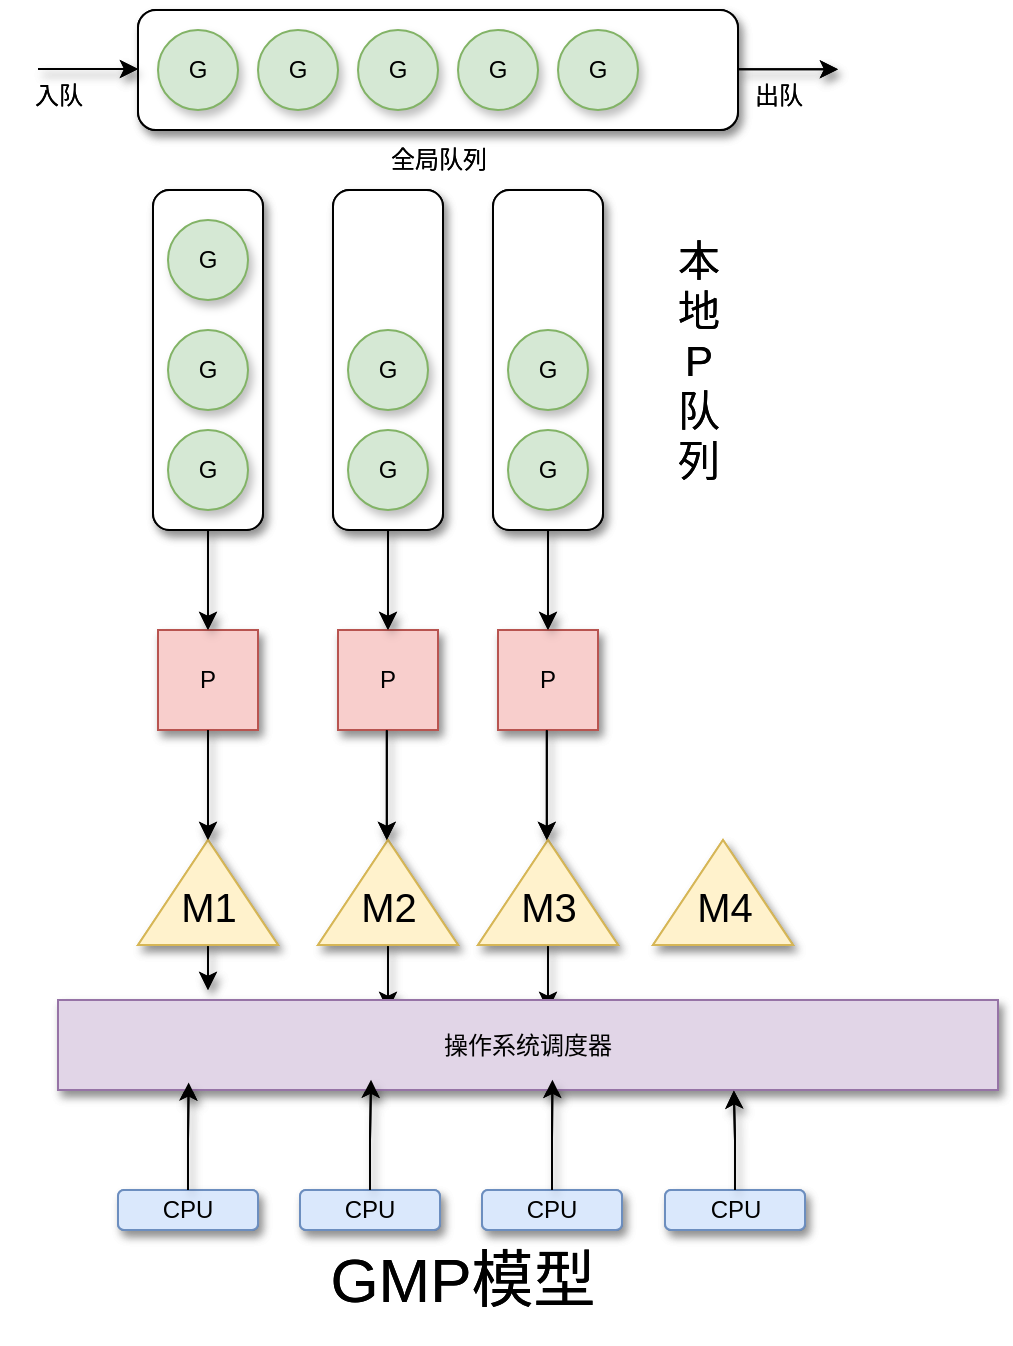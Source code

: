 <mxfile version="24.2.2" type="github" pages="2">
  <diagram name="第 1 页" id="EAWSbD7gTgA2uPV_uzWH">
    <mxGraphModel dx="1062" dy="785" grid="1" gridSize="10" guides="1" tooltips="1" connect="1" arrows="1" fold="1" page="1" pageScale="1" pageWidth="827" pageHeight="1169" math="0" shadow="0">
      <root>
        <mxCell id="0" />
        <mxCell id="1" parent="0" />
        <mxCell id="qQpUFStk9n5sEUfaxUnL-1" value="" style="rounded=1;whiteSpace=wrap;html=1;shadow=1;" parent="1" vertex="1">
          <mxGeometry x="395" y="80" width="300" height="60" as="geometry" />
        </mxCell>
        <mxCell id="qQpUFStk9n5sEUfaxUnL-2" value="G" style="ellipse;whiteSpace=wrap;html=1;aspect=fixed;fillColor=#d5e8d4;strokeColor=#82b366;shadow=1;" parent="1" vertex="1">
          <mxGeometry x="405" y="90" width="40" height="40" as="geometry" />
        </mxCell>
        <mxCell id="qQpUFStk9n5sEUfaxUnL-3" value="G" style="ellipse;whiteSpace=wrap;html=1;aspect=fixed;fillColor=#d5e8d4;strokeColor=#82b366;shadow=1;" parent="1" vertex="1">
          <mxGeometry x="455" y="90" width="40" height="40" as="geometry" />
        </mxCell>
        <mxCell id="qQpUFStk9n5sEUfaxUnL-4" value="G" style="ellipse;whiteSpace=wrap;html=1;aspect=fixed;fillColor=#d5e8d4;strokeColor=#82b366;shadow=1;" parent="1" vertex="1">
          <mxGeometry x="605" y="90" width="40" height="40" as="geometry" />
        </mxCell>
        <mxCell id="qQpUFStk9n5sEUfaxUnL-5" value="G" style="ellipse;whiteSpace=wrap;html=1;aspect=fixed;fillColor=#d5e8d4;strokeColor=#82b366;shadow=1;" parent="1" vertex="1">
          <mxGeometry x="505" y="90" width="40" height="40" as="geometry" />
        </mxCell>
        <mxCell id="qQpUFStk9n5sEUfaxUnL-6" value="G" style="ellipse;whiteSpace=wrap;html=1;aspect=fixed;fillColor=#d5e8d4;strokeColor=#82b366;shadow=1;" parent="1" vertex="1">
          <mxGeometry x="555" y="90" width="40" height="40" as="geometry" />
        </mxCell>
        <mxCell id="qQpUFStk9n5sEUfaxUnL-7" value="" style="endArrow=classic;html=1;rounded=0;shadow=1;" parent="1" edge="1">
          <mxGeometry width="50" height="50" relative="1" as="geometry">
            <mxPoint x="345" y="109.5" as="sourcePoint" />
            <mxPoint x="395" y="109.5" as="targetPoint" />
          </mxGeometry>
        </mxCell>
        <mxCell id="qQpUFStk9n5sEUfaxUnL-8" value="" style="endArrow=classic;html=1;rounded=0;shadow=1;" parent="1" edge="1">
          <mxGeometry width="50" height="50" relative="1" as="geometry">
            <mxPoint x="695" y="109.64" as="sourcePoint" />
            <mxPoint x="745" y="109.64" as="targetPoint" />
          </mxGeometry>
        </mxCell>
        <mxCell id="qQpUFStk9n5sEUfaxUnL-9" value="入队" style="text;html=1;align=center;verticalAlign=middle;resizable=0;points=[];autosize=1;strokeColor=none;fillColor=none;shadow=1;" parent="1" vertex="1">
          <mxGeometry x="330" y="108" width="50" height="30" as="geometry" />
        </mxCell>
        <mxCell id="qQpUFStk9n5sEUfaxUnL-10" value="出队" style="text;html=1;align=center;verticalAlign=middle;resizable=0;points=[];autosize=1;strokeColor=none;fillColor=none;shadow=1;" parent="1" vertex="1">
          <mxGeometry x="690" y="108" width="50" height="30" as="geometry" />
        </mxCell>
        <mxCell id="qQpUFStk9n5sEUfaxUnL-11" value="全局队列" style="text;html=1;align=center;verticalAlign=middle;resizable=0;points=[];autosize=1;strokeColor=none;fillColor=none;shadow=1;" parent="1" vertex="1">
          <mxGeometry x="510" y="140" width="70" height="30" as="geometry" />
        </mxCell>
        <mxCell id="qQpUFStk9n5sEUfaxUnL-12" value="" style="rounded=1;whiteSpace=wrap;html=1;shadow=1;" parent="1" vertex="1">
          <mxGeometry x="402.5" y="170" width="55" height="170" as="geometry" />
        </mxCell>
        <mxCell id="qQpUFStk9n5sEUfaxUnL-15" value="G" style="ellipse;whiteSpace=wrap;html=1;aspect=fixed;fillColor=#d5e8d4;strokeColor=#82b366;shadow=1;" parent="1" vertex="1">
          <mxGeometry x="410" y="290" width="40" height="40" as="geometry" />
        </mxCell>
        <mxCell id="qQpUFStk9n5sEUfaxUnL-16" value="G" style="ellipse;whiteSpace=wrap;html=1;aspect=fixed;fillColor=#d5e8d4;strokeColor=#82b366;shadow=1;" parent="1" vertex="1">
          <mxGeometry x="410" y="240" width="40" height="40" as="geometry" />
        </mxCell>
        <mxCell id="qQpUFStk9n5sEUfaxUnL-17" value="G" style="ellipse;whiteSpace=wrap;html=1;aspect=fixed;fillColor=#d5e8d4;strokeColor=#82b366;shadow=1;" parent="1" vertex="1">
          <mxGeometry x="410" y="185" width="40" height="40" as="geometry" />
        </mxCell>
        <mxCell id="qQpUFStk9n5sEUfaxUnL-20" value="P" style="rounded=0;whiteSpace=wrap;html=1;fillColor=#f8cecc;strokeColor=#b85450;shadow=1;" parent="1" vertex="1">
          <mxGeometry x="405" y="390" width="50" height="50" as="geometry" />
        </mxCell>
        <mxCell id="qQpUFStk9n5sEUfaxUnL-21" value="" style="endArrow=classic;html=1;rounded=0;exitX=0.5;exitY=1;exitDx=0;exitDy=0;entryX=0.5;entryY=0;entryDx=0;entryDy=0;shadow=1;" parent="1" source="qQpUFStk9n5sEUfaxUnL-12" target="qQpUFStk9n5sEUfaxUnL-20" edge="1">
          <mxGeometry width="50" height="50" relative="1" as="geometry">
            <mxPoint x="457.5" y="400" as="sourcePoint" />
            <mxPoint x="507.5" y="350" as="targetPoint" />
          </mxGeometry>
        </mxCell>
        <mxCell id="qQpUFStk9n5sEUfaxUnL-50" value="" style="rounded=1;whiteSpace=wrap;html=1;shadow=1;" parent="1" vertex="1">
          <mxGeometry x="492.5" y="170" width="55" height="170" as="geometry" />
        </mxCell>
        <mxCell id="qQpUFStk9n5sEUfaxUnL-51" value="G" style="ellipse;whiteSpace=wrap;html=1;aspect=fixed;fillColor=#d5e8d4;strokeColor=#82b366;shadow=1;" parent="1" vertex="1">
          <mxGeometry x="500" y="290" width="40" height="40" as="geometry" />
        </mxCell>
        <mxCell id="qQpUFStk9n5sEUfaxUnL-52" value="G" style="ellipse;whiteSpace=wrap;html=1;aspect=fixed;fillColor=#d5e8d4;strokeColor=#82b366;shadow=1;" parent="1" vertex="1">
          <mxGeometry x="500" y="240" width="40" height="40" as="geometry" />
        </mxCell>
        <mxCell id="qQpUFStk9n5sEUfaxUnL-56" value="P" style="rounded=0;whiteSpace=wrap;html=1;fillColor=#f8cecc;strokeColor=#b85450;shadow=1;" parent="1" vertex="1">
          <mxGeometry x="495" y="390" width="50" height="50" as="geometry" />
        </mxCell>
        <mxCell id="qQpUFStk9n5sEUfaxUnL-57" value="" style="endArrow=classic;html=1;rounded=0;exitX=0.5;exitY=1;exitDx=0;exitDy=0;entryX=0.5;entryY=0;entryDx=0;entryDy=0;shadow=1;" parent="1" source="qQpUFStk9n5sEUfaxUnL-50" target="qQpUFStk9n5sEUfaxUnL-56" edge="1">
          <mxGeometry width="50" height="50" relative="1" as="geometry">
            <mxPoint x="547.5" y="400" as="sourcePoint" />
            <mxPoint x="597.5" y="350" as="targetPoint" />
          </mxGeometry>
        </mxCell>
        <mxCell id="qQpUFStk9n5sEUfaxUnL-58" value="" style="rounded=1;whiteSpace=wrap;html=1;shadow=1;" parent="1" vertex="1">
          <mxGeometry x="572.5" y="170" width="55" height="170" as="geometry" />
        </mxCell>
        <mxCell id="qQpUFStk9n5sEUfaxUnL-59" value="G" style="ellipse;whiteSpace=wrap;html=1;aspect=fixed;fillColor=#d5e8d4;strokeColor=#82b366;shadow=1;" parent="1" vertex="1">
          <mxGeometry x="580" y="290" width="40" height="40" as="geometry" />
        </mxCell>
        <mxCell id="qQpUFStk9n5sEUfaxUnL-60" value="G" style="ellipse;whiteSpace=wrap;html=1;aspect=fixed;fillColor=#d5e8d4;strokeColor=#82b366;shadow=1;" parent="1" vertex="1">
          <mxGeometry x="580" y="240" width="40" height="40" as="geometry" />
        </mxCell>
        <mxCell id="qQpUFStk9n5sEUfaxUnL-64" value="P" style="rounded=0;whiteSpace=wrap;html=1;fillColor=#f8cecc;strokeColor=#b85450;shadow=1;" parent="1" vertex="1">
          <mxGeometry x="575" y="390" width="50" height="50" as="geometry" />
        </mxCell>
        <mxCell id="qQpUFStk9n5sEUfaxUnL-65" value="" style="endArrow=classic;html=1;rounded=0;exitX=0.5;exitY=1;exitDx=0;exitDy=0;entryX=0.5;entryY=0;entryDx=0;entryDy=0;shadow=1;" parent="1" source="qQpUFStk9n5sEUfaxUnL-58" target="qQpUFStk9n5sEUfaxUnL-64" edge="1">
          <mxGeometry width="50" height="50" relative="1" as="geometry">
            <mxPoint x="627.5" y="400" as="sourcePoint" />
            <mxPoint x="677.5" y="350" as="targetPoint" />
          </mxGeometry>
        </mxCell>
        <mxCell id="qQpUFStk9n5sEUfaxUnL-68" value="" style="group;shadow=1;" parent="1" vertex="1" connectable="0">
          <mxGeometry x="395" y="495" width="70" height="66.25" as="geometry" />
        </mxCell>
        <mxCell id="qQpUFStk9n5sEUfaxUnL-66" value="" style="triangle;whiteSpace=wrap;html=1;rotation=-90;fillColor=#fff2cc;strokeColor=#d6b656;shadow=1;" parent="qQpUFStk9n5sEUfaxUnL-68" vertex="1">
          <mxGeometry x="8.75" y="-8.75" width="52.5" height="70" as="geometry" />
        </mxCell>
        <mxCell id="qQpUFStk9n5sEUfaxUnL-96" style="edgeStyle=orthogonalEdgeStyle;rounded=0;orthogonalLoop=1;jettySize=auto;html=1;shadow=1;" parent="qQpUFStk9n5sEUfaxUnL-68" source="qQpUFStk9n5sEUfaxUnL-67" edge="1">
          <mxGeometry relative="1" as="geometry">
            <mxPoint x="35" y="75" as="targetPoint" />
          </mxGeometry>
        </mxCell>
        <mxCell id="qQpUFStk9n5sEUfaxUnL-67" value="M1" style="text;html=1;align=center;verticalAlign=middle;resizable=0;points=[];autosize=1;strokeColor=none;fillColor=none;fontSize=20;shadow=1;" parent="qQpUFStk9n5sEUfaxUnL-68" vertex="1">
          <mxGeometry x="10" y="13.13" width="50" height="40" as="geometry" />
        </mxCell>
        <mxCell id="qQpUFStk9n5sEUfaxUnL-69" value="" style="group;shadow=1;" parent="1" vertex="1" connectable="0">
          <mxGeometry x="652.5" y="495" width="70" height="66.25" as="geometry" />
        </mxCell>
        <mxCell id="qQpUFStk9n5sEUfaxUnL-70" value="" style="triangle;whiteSpace=wrap;html=1;rotation=-90;fillColor=#fff2cc;strokeColor=#d6b656;shadow=1;" parent="qQpUFStk9n5sEUfaxUnL-69" vertex="1">
          <mxGeometry x="8.75" y="-8.75" width="52.5" height="70" as="geometry" />
        </mxCell>
        <mxCell id="qQpUFStk9n5sEUfaxUnL-71" value="M4" style="text;html=1;align=center;verticalAlign=middle;resizable=0;points=[];autosize=1;strokeColor=none;fillColor=none;fontSize=20;shadow=1;" parent="qQpUFStk9n5sEUfaxUnL-69" vertex="1">
          <mxGeometry x="10" y="13.13" width="50" height="40" as="geometry" />
        </mxCell>
        <mxCell id="qQpUFStk9n5sEUfaxUnL-72" value="" style="group;shadow=1;" parent="1" vertex="1" connectable="0">
          <mxGeometry x="485" y="495" width="70" height="66.25" as="geometry" />
        </mxCell>
        <mxCell id="qQpUFStk9n5sEUfaxUnL-73" value="" style="triangle;whiteSpace=wrap;html=1;rotation=-90;fillColor=#fff2cc;strokeColor=#d6b656;shadow=1;" parent="qQpUFStk9n5sEUfaxUnL-72" vertex="1">
          <mxGeometry x="8.75" y="-8.75" width="52.5" height="70" as="geometry" />
        </mxCell>
        <mxCell id="qQpUFStk9n5sEUfaxUnL-97" style="edgeStyle=orthogonalEdgeStyle;rounded=0;orthogonalLoop=1;jettySize=auto;html=1;shadow=1;" parent="qQpUFStk9n5sEUfaxUnL-72" source="qQpUFStk9n5sEUfaxUnL-74" edge="1">
          <mxGeometry relative="1" as="geometry">
            <mxPoint x="35" y="85" as="targetPoint" />
          </mxGeometry>
        </mxCell>
        <mxCell id="qQpUFStk9n5sEUfaxUnL-74" value="M2" style="text;html=1;align=center;verticalAlign=middle;resizable=0;points=[];autosize=1;strokeColor=none;fillColor=none;fontSize=20;shadow=1;" parent="qQpUFStk9n5sEUfaxUnL-72" vertex="1">
          <mxGeometry x="10" y="13.13" width="50" height="40" as="geometry" />
        </mxCell>
        <mxCell id="qQpUFStk9n5sEUfaxUnL-75" value="" style="group;shadow=1;" parent="1" vertex="1" connectable="0">
          <mxGeometry x="565" y="495" width="70" height="66.25" as="geometry" />
        </mxCell>
        <mxCell id="qQpUFStk9n5sEUfaxUnL-76" value="" style="triangle;whiteSpace=wrap;html=1;rotation=-90;fillColor=#fff2cc;strokeColor=#d6b656;shadow=1;" parent="qQpUFStk9n5sEUfaxUnL-75" vertex="1">
          <mxGeometry x="8.75" y="-8.75" width="52.5" height="70" as="geometry" />
        </mxCell>
        <mxCell id="qQpUFStk9n5sEUfaxUnL-98" style="edgeStyle=orthogonalEdgeStyle;rounded=0;orthogonalLoop=1;jettySize=auto;html=1;shadow=1;" parent="qQpUFStk9n5sEUfaxUnL-75" source="qQpUFStk9n5sEUfaxUnL-77" edge="1">
          <mxGeometry relative="1" as="geometry">
            <mxPoint x="35" y="85" as="targetPoint" />
          </mxGeometry>
        </mxCell>
        <mxCell id="qQpUFStk9n5sEUfaxUnL-77" value="M3" style="text;html=1;align=center;verticalAlign=middle;resizable=0;points=[];autosize=1;strokeColor=none;fillColor=none;fontSize=20;shadow=1;" parent="qQpUFStk9n5sEUfaxUnL-75" vertex="1">
          <mxGeometry x="10" y="13.13" width="50" height="40" as="geometry" />
        </mxCell>
        <mxCell id="qQpUFStk9n5sEUfaxUnL-86" value="" style="endArrow=classic;html=1;rounded=0;exitX=0.5;exitY=1;exitDx=0;exitDy=0;entryX=1;entryY=0.5;entryDx=0;entryDy=0;shadow=1;" parent="1" source="qQpUFStk9n5sEUfaxUnL-20" target="qQpUFStk9n5sEUfaxUnL-66" edge="1">
          <mxGeometry width="50" height="50" relative="1" as="geometry">
            <mxPoint x="375" y="447" as="sourcePoint" />
            <mxPoint x="425" y="397" as="targetPoint" />
          </mxGeometry>
        </mxCell>
        <mxCell id="qQpUFStk9n5sEUfaxUnL-87" value="" style="endArrow=classic;html=1;rounded=0;exitX=0.5;exitY=1;exitDx=0;exitDy=0;entryX=1;entryY=0.5;entryDx=0;entryDy=0;shadow=1;" parent="1" edge="1">
          <mxGeometry width="50" height="50" relative="1" as="geometry">
            <mxPoint x="599.41" y="440" as="sourcePoint" />
            <mxPoint x="599.41" y="495" as="targetPoint" />
          </mxGeometry>
        </mxCell>
        <mxCell id="qQpUFStk9n5sEUfaxUnL-88" value="" style="endArrow=classic;html=1;rounded=0;exitX=0.5;exitY=1;exitDx=0;exitDy=0;entryX=1;entryY=0.5;entryDx=0;entryDy=0;shadow=1;" parent="1" edge="1">
          <mxGeometry width="50" height="50" relative="1" as="geometry">
            <mxPoint x="519.41" y="440" as="sourcePoint" />
            <mxPoint x="519.41" y="495" as="targetPoint" />
          </mxGeometry>
        </mxCell>
        <mxCell id="qQpUFStk9n5sEUfaxUnL-89" value="操作系统调度器" style="rounded=0;whiteSpace=wrap;html=1;fillColor=#e1d5e7;strokeColor=#9673a6;shadow=1;" parent="1" vertex="1">
          <mxGeometry x="355" y="575" width="470" height="45" as="geometry" />
        </mxCell>
        <mxCell id="qQpUFStk9n5sEUfaxUnL-90" value="CPU" style="rounded=1;whiteSpace=wrap;html=1;fillColor=#dae8fc;strokeColor=#6c8ebf;shadow=1;" parent="1" vertex="1">
          <mxGeometry x="385" y="670" width="70" height="20" as="geometry" />
        </mxCell>
        <mxCell id="qQpUFStk9n5sEUfaxUnL-91" value="CPU" style="rounded=1;whiteSpace=wrap;html=1;fillColor=#dae8fc;strokeColor=#6c8ebf;shadow=1;" parent="1" vertex="1">
          <mxGeometry x="658.5" y="670" width="70" height="20" as="geometry" />
        </mxCell>
        <mxCell id="qQpUFStk9n5sEUfaxUnL-92" value="CPU" style="rounded=1;whiteSpace=wrap;html=1;fillColor=#dae8fc;strokeColor=#6c8ebf;shadow=1;" parent="1" vertex="1">
          <mxGeometry x="567" y="670" width="70" height="20" as="geometry" />
        </mxCell>
        <mxCell id="qQpUFStk9n5sEUfaxUnL-93" value="CPU" style="rounded=1;whiteSpace=wrap;html=1;fillColor=#dae8fc;strokeColor=#6c8ebf;shadow=1;" parent="1" vertex="1">
          <mxGeometry x="476" y="670" width="70" height="20" as="geometry" />
        </mxCell>
        <mxCell id="qQpUFStk9n5sEUfaxUnL-99" style="edgeStyle=orthogonalEdgeStyle;rounded=0;orthogonalLoop=1;jettySize=auto;html=1;entryX=0.139;entryY=0.916;entryDx=0;entryDy=0;entryPerimeter=0;shadow=1;" parent="1" source="qQpUFStk9n5sEUfaxUnL-90" target="qQpUFStk9n5sEUfaxUnL-89" edge="1">
          <mxGeometry relative="1" as="geometry" />
        </mxCell>
        <mxCell id="qQpUFStk9n5sEUfaxUnL-101" style="edgeStyle=orthogonalEdgeStyle;rounded=0;orthogonalLoop=1;jettySize=auto;html=1;entryX=0.333;entryY=0.886;entryDx=0;entryDy=0;entryPerimeter=0;shadow=1;" parent="1" source="qQpUFStk9n5sEUfaxUnL-93" target="qQpUFStk9n5sEUfaxUnL-89" edge="1">
          <mxGeometry relative="1" as="geometry" />
        </mxCell>
        <mxCell id="qQpUFStk9n5sEUfaxUnL-102" style="edgeStyle=orthogonalEdgeStyle;rounded=0;orthogonalLoop=1;jettySize=auto;html=1;entryX=0.526;entryY=0.886;entryDx=0;entryDy=0;entryPerimeter=0;shadow=1;" parent="1" source="qQpUFStk9n5sEUfaxUnL-92" target="qQpUFStk9n5sEUfaxUnL-89" edge="1">
          <mxGeometry relative="1" as="geometry" />
        </mxCell>
        <mxCell id="qQpUFStk9n5sEUfaxUnL-103" style="edgeStyle=orthogonalEdgeStyle;rounded=0;orthogonalLoop=1;jettySize=auto;html=1;entryX=0.719;entryY=1.005;entryDx=0;entryDy=0;entryPerimeter=0;shadow=1;" parent="1" source="qQpUFStk9n5sEUfaxUnL-91" target="qQpUFStk9n5sEUfaxUnL-89" edge="1">
          <mxGeometry relative="1" as="geometry" />
        </mxCell>
        <mxCell id="qQpUFStk9n5sEUfaxUnL-104" value="&lt;font style=&quot;font-size: 31px;&quot;&gt;GMP模型&lt;/font&gt;" style="text;html=1;align=center;verticalAlign=middle;resizable=0;points=[];autosize=1;strokeColor=none;fillColor=none;fontSize=31;shadow=1;" parent="1" vertex="1">
          <mxGeometry x="477" y="690" width="160" height="50" as="geometry" />
        </mxCell>
        <mxCell id="qQpUFStk9n5sEUfaxUnL-105" value="本&lt;div&gt;地&lt;/div&gt;&lt;div&gt;P&lt;/div&gt;&lt;div&gt;队&lt;/div&gt;&lt;div&gt;列&lt;/div&gt;" style="text;html=1;align=center;verticalAlign=middle;resizable=0;points=[];autosize=1;strokeColor=none;fillColor=none;fontSize=21;textDirection=rtl;shadow=1;" parent="1" vertex="1">
          <mxGeometry x="655" y="185" width="40" height="140" as="geometry" />
        </mxCell>
        <mxCell id="I_c4RysP7cvk3nYu3z4r-1" value="" style="rounded=1;whiteSpace=wrap;html=1;shadow=1;" vertex="1" parent="1">
          <mxGeometry x="395" y="80" width="300" height="60" as="geometry" />
        </mxCell>
        <mxCell id="I_c4RysP7cvk3nYu3z4r-2" value="G" style="ellipse;whiteSpace=wrap;html=1;aspect=fixed;fillColor=#d5e8d4;strokeColor=#82b366;shadow=1;" vertex="1" parent="1">
          <mxGeometry x="405" y="90" width="40" height="40" as="geometry" />
        </mxCell>
        <mxCell id="I_c4RysP7cvk3nYu3z4r-3" value="G" style="ellipse;whiteSpace=wrap;html=1;aspect=fixed;fillColor=#d5e8d4;strokeColor=#82b366;shadow=1;" vertex="1" parent="1">
          <mxGeometry x="455" y="90" width="40" height="40" as="geometry" />
        </mxCell>
        <mxCell id="I_c4RysP7cvk3nYu3z4r-4" value="G" style="ellipse;whiteSpace=wrap;html=1;aspect=fixed;fillColor=#d5e8d4;strokeColor=#82b366;shadow=1;" vertex="1" parent="1">
          <mxGeometry x="605" y="90" width="40" height="40" as="geometry" />
        </mxCell>
        <mxCell id="I_c4RysP7cvk3nYu3z4r-5" value="G" style="ellipse;whiteSpace=wrap;html=1;aspect=fixed;fillColor=#d5e8d4;strokeColor=#82b366;shadow=1;" vertex="1" parent="1">
          <mxGeometry x="505" y="90" width="40" height="40" as="geometry" />
        </mxCell>
        <mxCell id="I_c4RysP7cvk3nYu3z4r-6" value="G" style="ellipse;whiteSpace=wrap;html=1;aspect=fixed;fillColor=#d5e8d4;strokeColor=#82b366;shadow=1;" vertex="1" parent="1">
          <mxGeometry x="555" y="90" width="40" height="40" as="geometry" />
        </mxCell>
        <mxCell id="I_c4RysP7cvk3nYu3z4r-7" value="" style="endArrow=classic;html=1;rounded=0;shadow=1;" edge="1" parent="1">
          <mxGeometry width="50" height="50" relative="1" as="geometry">
            <mxPoint x="345" y="109.5" as="sourcePoint" />
            <mxPoint x="395" y="109.5" as="targetPoint" />
          </mxGeometry>
        </mxCell>
        <mxCell id="I_c4RysP7cvk3nYu3z4r-8" value="" style="endArrow=classic;html=1;rounded=0;shadow=1;" edge="1" parent="1">
          <mxGeometry width="50" height="50" relative="1" as="geometry">
            <mxPoint x="695" y="109.64" as="sourcePoint" />
            <mxPoint x="745" y="109.64" as="targetPoint" />
          </mxGeometry>
        </mxCell>
        <mxCell id="I_c4RysP7cvk3nYu3z4r-9" value="入队" style="text;html=1;align=center;verticalAlign=middle;resizable=0;points=[];autosize=1;strokeColor=none;fillColor=none;shadow=1;" vertex="1" parent="1">
          <mxGeometry x="330" y="108" width="50" height="30" as="geometry" />
        </mxCell>
        <mxCell id="I_c4RysP7cvk3nYu3z4r-10" value="出队" style="text;html=1;align=center;verticalAlign=middle;resizable=0;points=[];autosize=1;strokeColor=none;fillColor=none;shadow=1;" vertex="1" parent="1">
          <mxGeometry x="690" y="108" width="50" height="30" as="geometry" />
        </mxCell>
        <mxCell id="I_c4RysP7cvk3nYu3z4r-11" value="全局队列" style="text;html=1;align=center;verticalAlign=middle;resizable=0;points=[];autosize=1;strokeColor=none;fillColor=none;shadow=1;" vertex="1" parent="1">
          <mxGeometry x="510" y="140" width="70" height="30" as="geometry" />
        </mxCell>
        <mxCell id="I_c4RysP7cvk3nYu3z4r-12" value="" style="rounded=1;whiteSpace=wrap;html=1;shadow=1;" vertex="1" parent="1">
          <mxGeometry x="402.5" y="170" width="55" height="170" as="geometry" />
        </mxCell>
        <mxCell id="I_c4RysP7cvk3nYu3z4r-13" value="G" style="ellipse;whiteSpace=wrap;html=1;aspect=fixed;fillColor=#d5e8d4;strokeColor=#82b366;shadow=1;" vertex="1" parent="1">
          <mxGeometry x="410" y="290" width="40" height="40" as="geometry" />
        </mxCell>
        <mxCell id="I_c4RysP7cvk3nYu3z4r-14" value="G" style="ellipse;whiteSpace=wrap;html=1;aspect=fixed;fillColor=#d5e8d4;strokeColor=#82b366;shadow=1;" vertex="1" parent="1">
          <mxGeometry x="410" y="240" width="40" height="40" as="geometry" />
        </mxCell>
        <mxCell id="I_c4RysP7cvk3nYu3z4r-15" value="G" style="ellipse;whiteSpace=wrap;html=1;aspect=fixed;fillColor=#d5e8d4;strokeColor=#82b366;shadow=1;" vertex="1" parent="1">
          <mxGeometry x="410" y="185" width="40" height="40" as="geometry" />
        </mxCell>
        <mxCell id="I_c4RysP7cvk3nYu3z4r-16" value="P" style="rounded=0;whiteSpace=wrap;html=1;fillColor=#f8cecc;strokeColor=#b85450;shadow=1;" vertex="1" parent="1">
          <mxGeometry x="405" y="390" width="50" height="50" as="geometry" />
        </mxCell>
        <mxCell id="I_c4RysP7cvk3nYu3z4r-17" value="" style="endArrow=classic;html=1;rounded=0;exitX=0.5;exitY=1;exitDx=0;exitDy=0;entryX=0.5;entryY=0;entryDx=0;entryDy=0;shadow=1;" edge="1" parent="1" source="I_c4RysP7cvk3nYu3z4r-12" target="I_c4RysP7cvk3nYu3z4r-16">
          <mxGeometry width="50" height="50" relative="1" as="geometry">
            <mxPoint x="457.5" y="400" as="sourcePoint" />
            <mxPoint x="507.5" y="350" as="targetPoint" />
          </mxGeometry>
        </mxCell>
        <mxCell id="I_c4RysP7cvk3nYu3z4r-18" value="" style="rounded=1;whiteSpace=wrap;html=1;shadow=1;" vertex="1" parent="1">
          <mxGeometry x="492.5" y="170" width="55" height="170" as="geometry" />
        </mxCell>
        <mxCell id="I_c4RysP7cvk3nYu3z4r-19" value="G" style="ellipse;whiteSpace=wrap;html=1;aspect=fixed;fillColor=#d5e8d4;strokeColor=#82b366;shadow=1;" vertex="1" parent="1">
          <mxGeometry x="500" y="290" width="40" height="40" as="geometry" />
        </mxCell>
        <mxCell id="I_c4RysP7cvk3nYu3z4r-20" value="G" style="ellipse;whiteSpace=wrap;html=1;aspect=fixed;fillColor=#d5e8d4;strokeColor=#82b366;shadow=1;" vertex="1" parent="1">
          <mxGeometry x="500" y="240" width="40" height="40" as="geometry" />
        </mxCell>
        <mxCell id="I_c4RysP7cvk3nYu3z4r-21" value="P" style="rounded=0;whiteSpace=wrap;html=1;fillColor=#f8cecc;strokeColor=#b85450;shadow=1;" vertex="1" parent="1">
          <mxGeometry x="495" y="390" width="50" height="50" as="geometry" />
        </mxCell>
        <mxCell id="I_c4RysP7cvk3nYu3z4r-22" value="" style="endArrow=classic;html=1;rounded=0;exitX=0.5;exitY=1;exitDx=0;exitDy=0;entryX=0.5;entryY=0;entryDx=0;entryDy=0;shadow=1;" edge="1" parent="1" source="I_c4RysP7cvk3nYu3z4r-18" target="I_c4RysP7cvk3nYu3z4r-21">
          <mxGeometry width="50" height="50" relative="1" as="geometry">
            <mxPoint x="547.5" y="400" as="sourcePoint" />
            <mxPoint x="597.5" y="350" as="targetPoint" />
          </mxGeometry>
        </mxCell>
        <mxCell id="I_c4RysP7cvk3nYu3z4r-23" value="" style="rounded=1;whiteSpace=wrap;html=1;shadow=1;" vertex="1" parent="1">
          <mxGeometry x="572.5" y="170" width="55" height="170" as="geometry" />
        </mxCell>
        <mxCell id="I_c4RysP7cvk3nYu3z4r-24" value="G" style="ellipse;whiteSpace=wrap;html=1;aspect=fixed;fillColor=#d5e8d4;strokeColor=#82b366;shadow=1;" vertex="1" parent="1">
          <mxGeometry x="580" y="290" width="40" height="40" as="geometry" />
        </mxCell>
        <mxCell id="I_c4RysP7cvk3nYu3z4r-25" value="G" style="ellipse;whiteSpace=wrap;html=1;aspect=fixed;fillColor=#d5e8d4;strokeColor=#82b366;shadow=1;" vertex="1" parent="1">
          <mxGeometry x="580" y="240" width="40" height="40" as="geometry" />
        </mxCell>
        <mxCell id="I_c4RysP7cvk3nYu3z4r-26" value="P" style="rounded=0;whiteSpace=wrap;html=1;fillColor=#f8cecc;strokeColor=#b85450;shadow=1;" vertex="1" parent="1">
          <mxGeometry x="575" y="390" width="50" height="50" as="geometry" />
        </mxCell>
        <mxCell id="I_c4RysP7cvk3nYu3z4r-27" value="" style="endArrow=classic;html=1;rounded=0;exitX=0.5;exitY=1;exitDx=0;exitDy=0;entryX=0.5;entryY=0;entryDx=0;entryDy=0;shadow=1;" edge="1" parent="1" source="I_c4RysP7cvk3nYu3z4r-23" target="I_c4RysP7cvk3nYu3z4r-26">
          <mxGeometry width="50" height="50" relative="1" as="geometry">
            <mxPoint x="627.5" y="400" as="sourcePoint" />
            <mxPoint x="677.5" y="350" as="targetPoint" />
          </mxGeometry>
        </mxCell>
        <mxCell id="I_c4RysP7cvk3nYu3z4r-28" value="" style="group;shadow=1;" vertex="1" connectable="0" parent="1">
          <mxGeometry x="395" y="495" width="70" height="66.25" as="geometry" />
        </mxCell>
        <mxCell id="I_c4RysP7cvk3nYu3z4r-29" value="" style="triangle;whiteSpace=wrap;html=1;rotation=-90;fillColor=#fff2cc;strokeColor=#d6b656;shadow=1;" vertex="1" parent="I_c4RysP7cvk3nYu3z4r-28">
          <mxGeometry x="8.75" y="-8.75" width="52.5" height="70" as="geometry" />
        </mxCell>
        <mxCell id="I_c4RysP7cvk3nYu3z4r-30" style="edgeStyle=orthogonalEdgeStyle;rounded=0;orthogonalLoop=1;jettySize=auto;html=1;shadow=1;" edge="1" parent="I_c4RysP7cvk3nYu3z4r-28" source="I_c4RysP7cvk3nYu3z4r-31">
          <mxGeometry relative="1" as="geometry">
            <mxPoint x="35" y="75" as="targetPoint" />
          </mxGeometry>
        </mxCell>
        <mxCell id="I_c4RysP7cvk3nYu3z4r-31" value="M1" style="text;html=1;align=center;verticalAlign=middle;resizable=0;points=[];autosize=1;strokeColor=none;fillColor=none;fontSize=20;shadow=1;" vertex="1" parent="I_c4RysP7cvk3nYu3z4r-28">
          <mxGeometry x="10" y="13.13" width="50" height="40" as="geometry" />
        </mxCell>
        <mxCell id="I_c4RysP7cvk3nYu3z4r-32" value="" style="group;shadow=1;" vertex="1" connectable="0" parent="1">
          <mxGeometry x="652.5" y="495" width="70" height="66.25" as="geometry" />
        </mxCell>
        <mxCell id="I_c4RysP7cvk3nYu3z4r-33" value="" style="triangle;whiteSpace=wrap;html=1;rotation=-90;fillColor=#fff2cc;strokeColor=#d6b656;shadow=1;" vertex="1" parent="I_c4RysP7cvk3nYu3z4r-32">
          <mxGeometry x="8.75" y="-8.75" width="52.5" height="70" as="geometry" />
        </mxCell>
        <mxCell id="I_c4RysP7cvk3nYu3z4r-34" value="M4" style="text;html=1;align=center;verticalAlign=middle;resizable=0;points=[];autosize=1;strokeColor=none;fillColor=none;fontSize=20;shadow=1;" vertex="1" parent="I_c4RysP7cvk3nYu3z4r-32">
          <mxGeometry x="10" y="13.13" width="50" height="40" as="geometry" />
        </mxCell>
        <mxCell id="I_c4RysP7cvk3nYu3z4r-35" value="" style="group;shadow=1;" vertex="1" connectable="0" parent="1">
          <mxGeometry x="485" y="495" width="70" height="66.25" as="geometry" />
        </mxCell>
        <mxCell id="I_c4RysP7cvk3nYu3z4r-36" value="" style="triangle;whiteSpace=wrap;html=1;rotation=-90;fillColor=#fff2cc;strokeColor=#d6b656;shadow=1;" vertex="1" parent="I_c4RysP7cvk3nYu3z4r-35">
          <mxGeometry x="8.75" y="-8.75" width="52.5" height="70" as="geometry" />
        </mxCell>
        <mxCell id="I_c4RysP7cvk3nYu3z4r-37" style="edgeStyle=orthogonalEdgeStyle;rounded=0;orthogonalLoop=1;jettySize=auto;html=1;shadow=1;" edge="1" parent="I_c4RysP7cvk3nYu3z4r-35" source="I_c4RysP7cvk3nYu3z4r-38">
          <mxGeometry relative="1" as="geometry">
            <mxPoint x="35" y="85" as="targetPoint" />
          </mxGeometry>
        </mxCell>
        <mxCell id="I_c4RysP7cvk3nYu3z4r-38" value="M2" style="text;html=1;align=center;verticalAlign=middle;resizable=0;points=[];autosize=1;strokeColor=none;fillColor=none;fontSize=20;shadow=1;" vertex="1" parent="I_c4RysP7cvk3nYu3z4r-35">
          <mxGeometry x="10" y="13.13" width="50" height="40" as="geometry" />
        </mxCell>
        <mxCell id="I_c4RysP7cvk3nYu3z4r-39" value="" style="group;shadow=1;" vertex="1" connectable="0" parent="1">
          <mxGeometry x="565" y="495" width="70" height="66.25" as="geometry" />
        </mxCell>
        <mxCell id="I_c4RysP7cvk3nYu3z4r-40" value="" style="triangle;whiteSpace=wrap;html=1;rotation=-90;fillColor=#fff2cc;strokeColor=#d6b656;shadow=1;" vertex="1" parent="I_c4RysP7cvk3nYu3z4r-39">
          <mxGeometry x="8.75" y="-8.75" width="52.5" height="70" as="geometry" />
        </mxCell>
        <mxCell id="I_c4RysP7cvk3nYu3z4r-41" style="edgeStyle=orthogonalEdgeStyle;rounded=0;orthogonalLoop=1;jettySize=auto;html=1;shadow=1;" edge="1" parent="I_c4RysP7cvk3nYu3z4r-39" source="I_c4RysP7cvk3nYu3z4r-42">
          <mxGeometry relative="1" as="geometry">
            <mxPoint x="35" y="85" as="targetPoint" />
          </mxGeometry>
        </mxCell>
        <mxCell id="I_c4RysP7cvk3nYu3z4r-42" value="M3" style="text;html=1;align=center;verticalAlign=middle;resizable=0;points=[];autosize=1;strokeColor=none;fillColor=none;fontSize=20;shadow=1;" vertex="1" parent="I_c4RysP7cvk3nYu3z4r-39">
          <mxGeometry x="10" y="13.13" width="50" height="40" as="geometry" />
        </mxCell>
        <mxCell id="I_c4RysP7cvk3nYu3z4r-43" value="" style="endArrow=classic;html=1;rounded=0;exitX=0.5;exitY=1;exitDx=0;exitDy=0;entryX=1;entryY=0.5;entryDx=0;entryDy=0;shadow=1;" edge="1" parent="1" source="I_c4RysP7cvk3nYu3z4r-16" target="I_c4RysP7cvk3nYu3z4r-29">
          <mxGeometry width="50" height="50" relative="1" as="geometry">
            <mxPoint x="375" y="447" as="sourcePoint" />
            <mxPoint x="425" y="397" as="targetPoint" />
          </mxGeometry>
        </mxCell>
        <mxCell id="I_c4RysP7cvk3nYu3z4r-44" value="" style="endArrow=classic;html=1;rounded=0;exitX=0.5;exitY=1;exitDx=0;exitDy=0;entryX=1;entryY=0.5;entryDx=0;entryDy=0;shadow=1;" edge="1" parent="1">
          <mxGeometry width="50" height="50" relative="1" as="geometry">
            <mxPoint x="599.41" y="440" as="sourcePoint" />
            <mxPoint x="599.41" y="495" as="targetPoint" />
          </mxGeometry>
        </mxCell>
        <mxCell id="I_c4RysP7cvk3nYu3z4r-45" value="" style="endArrow=classic;html=1;rounded=0;exitX=0.5;exitY=1;exitDx=0;exitDy=0;entryX=1;entryY=0.5;entryDx=0;entryDy=0;shadow=1;" edge="1" parent="1">
          <mxGeometry width="50" height="50" relative="1" as="geometry">
            <mxPoint x="519.41" y="440" as="sourcePoint" />
            <mxPoint x="519.41" y="495" as="targetPoint" />
          </mxGeometry>
        </mxCell>
        <mxCell id="I_c4RysP7cvk3nYu3z4r-46" value="操作系统调度器" style="rounded=0;whiteSpace=wrap;html=1;fillColor=#e1d5e7;strokeColor=#9673a6;shadow=1;" vertex="1" parent="1">
          <mxGeometry x="355" y="575" width="470" height="45" as="geometry" />
        </mxCell>
        <mxCell id="I_c4RysP7cvk3nYu3z4r-47" value="CPU" style="rounded=1;whiteSpace=wrap;html=1;fillColor=#dae8fc;strokeColor=#6c8ebf;shadow=1;" vertex="1" parent="1">
          <mxGeometry x="385" y="670" width="70" height="20" as="geometry" />
        </mxCell>
        <mxCell id="I_c4RysP7cvk3nYu3z4r-48" value="CPU" style="rounded=1;whiteSpace=wrap;html=1;fillColor=#dae8fc;strokeColor=#6c8ebf;shadow=1;" vertex="1" parent="1">
          <mxGeometry x="658.5" y="670" width="70" height="20" as="geometry" />
        </mxCell>
        <mxCell id="I_c4RysP7cvk3nYu3z4r-49" value="CPU" style="rounded=1;whiteSpace=wrap;html=1;fillColor=#dae8fc;strokeColor=#6c8ebf;shadow=1;" vertex="1" parent="1">
          <mxGeometry x="567" y="670" width="70" height="20" as="geometry" />
        </mxCell>
        <mxCell id="I_c4RysP7cvk3nYu3z4r-50" value="CPU" style="rounded=1;whiteSpace=wrap;html=1;fillColor=#dae8fc;strokeColor=#6c8ebf;shadow=1;" vertex="1" parent="1">
          <mxGeometry x="476" y="670" width="70" height="20" as="geometry" />
        </mxCell>
        <mxCell id="I_c4RysP7cvk3nYu3z4r-51" style="edgeStyle=orthogonalEdgeStyle;rounded=0;orthogonalLoop=1;jettySize=auto;html=1;entryX=0.139;entryY=0.916;entryDx=0;entryDy=0;entryPerimeter=0;shadow=1;" edge="1" parent="1" source="I_c4RysP7cvk3nYu3z4r-47" target="I_c4RysP7cvk3nYu3z4r-46">
          <mxGeometry relative="1" as="geometry" />
        </mxCell>
        <mxCell id="I_c4RysP7cvk3nYu3z4r-52" style="edgeStyle=orthogonalEdgeStyle;rounded=0;orthogonalLoop=1;jettySize=auto;html=1;entryX=0.333;entryY=0.886;entryDx=0;entryDy=0;entryPerimeter=0;shadow=1;" edge="1" parent="1" source="I_c4RysP7cvk3nYu3z4r-50" target="I_c4RysP7cvk3nYu3z4r-46">
          <mxGeometry relative="1" as="geometry" />
        </mxCell>
        <mxCell id="I_c4RysP7cvk3nYu3z4r-53" style="edgeStyle=orthogonalEdgeStyle;rounded=0;orthogonalLoop=1;jettySize=auto;html=1;entryX=0.526;entryY=0.886;entryDx=0;entryDy=0;entryPerimeter=0;shadow=1;" edge="1" parent="1" source="I_c4RysP7cvk3nYu3z4r-49" target="I_c4RysP7cvk3nYu3z4r-46">
          <mxGeometry relative="1" as="geometry" />
        </mxCell>
        <mxCell id="I_c4RysP7cvk3nYu3z4r-54" style="edgeStyle=orthogonalEdgeStyle;rounded=0;orthogonalLoop=1;jettySize=auto;html=1;entryX=0.719;entryY=1.005;entryDx=0;entryDy=0;entryPerimeter=0;shadow=1;" edge="1" parent="1" source="I_c4RysP7cvk3nYu3z4r-48" target="I_c4RysP7cvk3nYu3z4r-46">
          <mxGeometry relative="1" as="geometry" />
        </mxCell>
        <mxCell id="I_c4RysP7cvk3nYu3z4r-55" value="&lt;font style=&quot;font-size: 31px;&quot;&gt;GMP模型&lt;/font&gt;" style="text;html=1;align=center;verticalAlign=middle;resizable=0;points=[];autosize=1;strokeColor=none;fillColor=none;fontSize=31;shadow=1;" vertex="1" parent="1">
          <mxGeometry x="477" y="690" width="160" height="50" as="geometry" />
        </mxCell>
        <mxCell id="I_c4RysP7cvk3nYu3z4r-56" value="本&lt;div&gt;地&lt;/div&gt;&lt;div&gt;P&lt;/div&gt;&lt;div&gt;队&lt;/div&gt;&lt;div&gt;列&lt;/div&gt;" style="text;html=1;align=center;verticalAlign=middle;resizable=0;points=[];autosize=1;strokeColor=none;fillColor=none;fontSize=21;textDirection=rtl;shadow=1;" vertex="1" parent="1">
          <mxGeometry x="655" y="185" width="40" height="140" as="geometry" />
        </mxCell>
      </root>
    </mxGraphModel>
  </diagram>
  <diagram id="eJ14tpnN406W_N9dXogf" name="第 2 页">
    <mxGraphModel dx="1046" dy="1338" grid="1" gridSize="10" guides="1" tooltips="1" connect="1" arrows="1" fold="1" page="1" pageScale="1" pageWidth="827" pageHeight="1169" math="0" shadow="0">
      <root>
        <mxCell id="0" />
        <mxCell id="1" parent="0" />
        <mxCell id="JtyTkl1Yu-pX1hB-O7y4-1" value="" style="group" vertex="1" connectable="0" parent="1">
          <mxGeometry x="920" y="100" width="740" height="1380" as="geometry" />
        </mxCell>
        <mxCell id="JtyTkl1Yu-pX1hB-O7y4-2" value="" style="edgeStyle=orthogonalEdgeStyle;rounded=0;orthogonalLoop=1;jettySize=auto;html=1;" edge="1" parent="JtyTkl1Yu-pX1hB-O7y4-1" source="JtyTkl1Yu-pX1hB-O7y4-3" target="JtyTkl1Yu-pX1hB-O7y4-4">
          <mxGeometry relative="1" as="geometry" />
        </mxCell>
        <mxCell id="JtyTkl1Yu-pX1hB-O7y4-3" value="开始" style="ellipse;whiteSpace=wrap;html=1;fontSize=22;" vertex="1" parent="JtyTkl1Yu-pX1hB-O7y4-1">
          <mxGeometry x="230" width="120" height="80" as="geometry" />
        </mxCell>
        <mxCell id="JtyTkl1Yu-pX1hB-O7y4-4" value="创建第一个线程M0" style="rounded=0;whiteSpace=wrap;html=1;fontSize=18;" vertex="1" parent="JtyTkl1Yu-pX1hB-O7y4-1">
          <mxGeometry x="230" y="135" width="120" height="55" as="geometry" />
        </mxCell>
        <mxCell id="JtyTkl1Yu-pX1hB-O7y4-5" value="创建第一个Go协程G0" style="rounded=0;whiteSpace=wrap;html=1;fontSize=18;" vertex="1" parent="JtyTkl1Yu-pX1hB-O7y4-1">
          <mxGeometry x="230" y="235" width="120" height="60" as="geometry" />
        </mxCell>
        <mxCell id="JtyTkl1Yu-pX1hB-O7y4-6" value="关联M0 G0" style="rounded=0;whiteSpace=wrap;html=1;fontSize=18;" vertex="1" parent="JtyTkl1Yu-pX1hB-O7y4-1">
          <mxGeometry x="230" y="330" width="120" height="60" as="geometry" />
        </mxCell>
        <mxCell id="JtyTkl1Yu-pX1hB-O7y4-7" value="调度初始化" style="rounded=0;whiteSpace=wrap;html=1;fontSize=18;" vertex="1" parent="JtyTkl1Yu-pX1hB-O7y4-1">
          <mxGeometry x="230" y="425" width="120" height="60" as="geometry" />
        </mxCell>
        <mxCell id="JtyTkl1Yu-pX1hB-O7y4-8" value="创建Main中的goroutine" style="rounded=0;whiteSpace=wrap;html=1;fontSize=18;" vertex="1" parent="JtyTkl1Yu-pX1hB-O7y4-1">
          <mxGeometry x="230" y="520" width="120" height="60" as="geometry" />
        </mxCell>
        <mxCell id="JtyTkl1Yu-pX1hB-O7y4-9" value="" style="edgeStyle=orthogonalEdgeStyle;rounded=0;orthogonalLoop=1;jettySize=auto;html=1;" edge="1" parent="JtyTkl1Yu-pX1hB-O7y4-1" source="JtyTkl1Yu-pX1hB-O7y4-10" target="JtyTkl1Yu-pX1hB-O7y4-12">
          <mxGeometry relative="1" as="geometry" />
        </mxCell>
        <mxCell id="JtyTkl1Yu-pX1hB-O7y4-10" value="启动M" style="rounded=0;whiteSpace=wrap;html=1;fontSize=18;" vertex="1" parent="JtyTkl1Yu-pX1hB-O7y4-1">
          <mxGeometry x="230" y="620" width="120" height="60" as="geometry" />
        </mxCell>
        <mxCell id="JtyTkl1Yu-pX1hB-O7y4-11" value="" style="edgeStyle=orthogonalEdgeStyle;rounded=0;orthogonalLoop=1;jettySize=auto;html=1;" edge="1" parent="JtyTkl1Yu-pX1hB-O7y4-1" source="JtyTkl1Yu-pX1hB-O7y4-12" target="JtyTkl1Yu-pX1hB-O7y4-17">
          <mxGeometry relative="1" as="geometry" />
        </mxCell>
        <mxCell id="JtyTkl1Yu-pX1hB-O7y4-12" value="M绑定P" style="rounded=0;whiteSpace=wrap;html=1;fontSize=18;" vertex="1" parent="JtyTkl1Yu-pX1hB-O7y4-1">
          <mxGeometry x="230" y="760" width="120" height="60" as="geometry" />
        </mxCell>
        <mxCell id="JtyTkl1Yu-pX1hB-O7y4-13" value="" style="edgeStyle=orthogonalEdgeStyle;rounded=0;orthogonalLoop=1;jettySize=auto;html=1;" edge="1" parent="JtyTkl1Yu-pX1hB-O7y4-1" source="JtyTkl1Yu-pX1hB-O7y4-17" target="JtyTkl1Yu-pX1hB-O7y4-18">
          <mxGeometry relative="1" as="geometry" />
        </mxCell>
        <mxCell id="JtyTkl1Yu-pX1hB-O7y4-14" value="N" style="edgeLabel;html=1;align=center;verticalAlign=middle;resizable=0;points=[];fontSize=18;" vertex="1" connectable="0" parent="JtyTkl1Yu-pX1hB-O7y4-13">
          <mxGeometry x="-0.3" y="-1" relative="1" as="geometry">
            <mxPoint as="offset" />
          </mxGeometry>
        </mxCell>
        <mxCell id="JtyTkl1Yu-pX1hB-O7y4-15" value="" style="edgeStyle=orthogonalEdgeStyle;rounded=0;orthogonalLoop=1;jettySize=auto;html=1;" edge="1" parent="JtyTkl1Yu-pX1hB-O7y4-1" source="JtyTkl1Yu-pX1hB-O7y4-17" target="JtyTkl1Yu-pX1hB-O7y4-22">
          <mxGeometry relative="1" as="geometry" />
        </mxCell>
        <mxCell id="JtyTkl1Yu-pX1hB-O7y4-16" value="Y" style="edgeLabel;html=1;align=center;verticalAlign=middle;resizable=0;points=[];fontSize=18;" vertex="1" connectable="0" parent="JtyTkl1Yu-pX1hB-O7y4-15">
          <mxGeometry x="-0.474" y="-1" relative="1" as="geometry">
            <mxPoint as="offset" />
          </mxGeometry>
        </mxCell>
        <mxCell id="JtyTkl1Yu-pX1hB-O7y4-17" value="M通过P可获得G？&lt;div&gt;偷取机制也算获得&lt;/div&gt;" style="rhombus;whiteSpace=wrap;html=1;fontSize=18;" vertex="1" parent="JtyTkl1Yu-pX1hB-O7y4-1">
          <mxGeometry x="175" y="860" width="230" height="80" as="geometry" />
        </mxCell>
        <mxCell id="JtyTkl1Yu-pX1hB-O7y4-18" value="M休眠" style="whiteSpace=wrap;html=1;" vertex="1" parent="JtyTkl1Yu-pX1hB-O7y4-1">
          <mxGeometry x="451" y="870" width="120" height="60" as="geometry" />
        </mxCell>
        <mxCell id="JtyTkl1Yu-pX1hB-O7y4-19" value="" style="endArrow=classic;html=1;rounded=0;exitX=0.5;exitY=0;exitDx=0;exitDy=0;" edge="1" parent="JtyTkl1Yu-pX1hB-O7y4-1" source="JtyTkl1Yu-pX1hB-O7y4-18">
          <mxGeometry width="50" height="50" relative="1" as="geometry">
            <mxPoint x="660" y="710" as="sourcePoint" />
            <mxPoint x="290" y="720" as="targetPoint" />
            <Array as="points">
              <mxPoint x="511" y="720" />
            </Array>
          </mxGeometry>
        </mxCell>
        <mxCell id="JtyTkl1Yu-pX1hB-O7y4-20" value="M被唤醒启动" style="edgeLabel;html=1;align=center;verticalAlign=middle;resizable=0;points=[];fontSize=18;" vertex="1" connectable="0" parent="JtyTkl1Yu-pX1hB-O7y4-19">
          <mxGeometry x="-0.624" y="-2" relative="1" as="geometry">
            <mxPoint y="1" as="offset" />
          </mxGeometry>
        </mxCell>
        <mxCell id="JtyTkl1Yu-pX1hB-O7y4-21" value="" style="edgeStyle=orthogonalEdgeStyle;rounded=0;orthogonalLoop=1;jettySize=auto;html=1;" edge="1" parent="JtyTkl1Yu-pX1hB-O7y4-1" source="JtyTkl1Yu-pX1hB-O7y4-22" target="JtyTkl1Yu-pX1hB-O7y4-24">
          <mxGeometry relative="1" as="geometry" />
        </mxCell>
        <mxCell id="JtyTkl1Yu-pX1hB-O7y4-22" value="M设置G环境" style="whiteSpace=wrap;html=1;fontSize=18;" vertex="1" parent="JtyTkl1Yu-pX1hB-O7y4-1">
          <mxGeometry x="230" y="990" width="120" height="60" as="geometry" />
        </mxCell>
        <mxCell id="JtyTkl1Yu-pX1hB-O7y4-23" value="" style="edgeStyle=orthogonalEdgeStyle;rounded=0;orthogonalLoop=1;jettySize=auto;html=1;" edge="1" parent="JtyTkl1Yu-pX1hB-O7y4-1" source="JtyTkl1Yu-pX1hB-O7y4-24" target="JtyTkl1Yu-pX1hB-O7y4-29">
          <mxGeometry relative="1" as="geometry" />
        </mxCell>
        <mxCell id="JtyTkl1Yu-pX1hB-O7y4-24" value="M执行G" style="whiteSpace=wrap;html=1;fontSize=18;" vertex="1" parent="JtyTkl1Yu-pX1hB-O7y4-1">
          <mxGeometry x="230" y="1090" width="120" height="60" as="geometry" />
        </mxCell>
        <mxCell id="JtyTkl1Yu-pX1hB-O7y4-25" value="" style="edgeStyle=orthogonalEdgeStyle;rounded=0;orthogonalLoop=1;jettySize=auto;html=1;" edge="1" parent="JtyTkl1Yu-pX1hB-O7y4-1" source="JtyTkl1Yu-pX1hB-O7y4-29" target="JtyTkl1Yu-pX1hB-O7y4-36">
          <mxGeometry relative="1" as="geometry" />
        </mxCell>
        <mxCell id="JtyTkl1Yu-pX1hB-O7y4-26" value="Y" style="edgeLabel;html=1;align=center;verticalAlign=middle;resizable=0;points=[];fontSize=18;" vertex="1" connectable="0" parent="JtyTkl1Yu-pX1hB-O7y4-25">
          <mxGeometry x="-0.422" y="-1" relative="1" as="geometry">
            <mxPoint as="offset" />
          </mxGeometry>
        </mxCell>
        <mxCell id="JtyTkl1Yu-pX1hB-O7y4-27" value="" style="edgeStyle=orthogonalEdgeStyle;rounded=0;orthogonalLoop=1;jettySize=auto;html=1;fontSize=18;" edge="1" parent="JtyTkl1Yu-pX1hB-O7y4-1" source="JtyTkl1Yu-pX1hB-O7y4-29" target="JtyTkl1Yu-pX1hB-O7y4-38">
          <mxGeometry relative="1" as="geometry" />
        </mxCell>
        <mxCell id="JtyTkl1Yu-pX1hB-O7y4-28" value="N" style="edgeLabel;html=1;align=center;verticalAlign=middle;resizable=0;points=[];" vertex="1" connectable="0" parent="JtyTkl1Yu-pX1hB-O7y4-27">
          <mxGeometry x="0.094" y="-3" relative="1" as="geometry">
            <mxPoint as="offset" />
          </mxGeometry>
        </mxCell>
        <mxCell id="JtyTkl1Yu-pX1hB-O7y4-29" value="M是否阻塞&lt;div&gt;且满足移交条件？&lt;/div&gt;" style="rhombus;whiteSpace=wrap;html=1;fontSize=18;" vertex="1" parent="JtyTkl1Yu-pX1hB-O7y4-1">
          <mxGeometry x="170" y="1190" width="240" height="80" as="geometry" />
        </mxCell>
        <mxCell id="JtyTkl1Yu-pX1hB-O7y4-30" value="" style="endArrow=classic;html=1;rounded=0;exitX=0.5;exitY=1;exitDx=0;exitDy=0;entryX=0.5;entryY=0;entryDx=0;entryDy=0;" edge="1" parent="JtyTkl1Yu-pX1hB-O7y4-1" source="JtyTkl1Yu-pX1hB-O7y4-4" target="JtyTkl1Yu-pX1hB-O7y4-5">
          <mxGeometry width="50" height="50" relative="1" as="geometry">
            <mxPoint x="490" y="280" as="sourcePoint" />
            <mxPoint x="540" y="230" as="targetPoint" />
          </mxGeometry>
        </mxCell>
        <mxCell id="JtyTkl1Yu-pX1hB-O7y4-31" value="" style="endArrow=classic;html=1;rounded=0;exitX=0.5;exitY=1;exitDx=0;exitDy=0;entryX=0.5;entryY=0;entryDx=0;entryDy=0;" edge="1" parent="JtyTkl1Yu-pX1hB-O7y4-1" source="JtyTkl1Yu-pX1hB-O7y4-5" target="JtyTkl1Yu-pX1hB-O7y4-6">
          <mxGeometry width="50" height="50" relative="1" as="geometry">
            <mxPoint x="450" y="250" as="sourcePoint" />
            <mxPoint x="500" y="200" as="targetPoint" />
          </mxGeometry>
        </mxCell>
        <mxCell id="JtyTkl1Yu-pX1hB-O7y4-32" value="" style="endArrow=classic;html=1;rounded=0;exitX=0.5;exitY=1;exitDx=0;exitDy=0;entryX=0.5;entryY=0;entryDx=0;entryDy=0;" edge="1" parent="JtyTkl1Yu-pX1hB-O7y4-1" source="JtyTkl1Yu-pX1hB-O7y4-6" target="JtyTkl1Yu-pX1hB-O7y4-7">
          <mxGeometry width="50" height="50" relative="1" as="geometry">
            <mxPoint x="430" y="420" as="sourcePoint" />
            <mxPoint x="480" y="370" as="targetPoint" />
          </mxGeometry>
        </mxCell>
        <mxCell id="JtyTkl1Yu-pX1hB-O7y4-33" value="" style="endArrow=classic;html=1;rounded=0;exitX=0.5;exitY=1;exitDx=0;exitDy=0;entryX=0.5;entryY=0;entryDx=0;entryDy=0;" edge="1" parent="JtyTkl1Yu-pX1hB-O7y4-1" source="JtyTkl1Yu-pX1hB-O7y4-7" target="JtyTkl1Yu-pX1hB-O7y4-8">
          <mxGeometry width="50" height="50" relative="1" as="geometry">
            <mxPoint x="400" y="520" as="sourcePoint" />
            <mxPoint x="450" y="470" as="targetPoint" />
          </mxGeometry>
        </mxCell>
        <mxCell id="JtyTkl1Yu-pX1hB-O7y4-34" value="" style="endArrow=classic;html=1;rounded=0;exitX=0.5;exitY=1;exitDx=0;exitDy=0;entryX=0.5;entryY=0;entryDx=0;entryDy=0;" edge="1" parent="JtyTkl1Yu-pX1hB-O7y4-1" source="JtyTkl1Yu-pX1hB-O7y4-8" target="JtyTkl1Yu-pX1hB-O7y4-10">
          <mxGeometry width="50" height="50" relative="1" as="geometry">
            <mxPoint x="440" y="700" as="sourcePoint" />
            <mxPoint x="490" y="650" as="targetPoint" />
          </mxGeometry>
        </mxCell>
        <mxCell id="JtyTkl1Yu-pX1hB-O7y4-35" value="" style="edgeStyle=orthogonalEdgeStyle;rounded=0;orthogonalLoop=1;jettySize=auto;html=1;" edge="1" parent="JtyTkl1Yu-pX1hB-O7y4-1" source="JtyTkl1Yu-pX1hB-O7y4-36" target="JtyTkl1Yu-pX1hB-O7y4-43">
          <mxGeometry relative="1" as="geometry" />
        </mxCell>
        <mxCell id="JtyTkl1Yu-pX1hB-O7y4-36" value="M被挂起&lt;div&gt;P被移交&lt;/div&gt;" style="whiteSpace=wrap;html=1;fontSize=18;" vertex="1" parent="JtyTkl1Yu-pX1hB-O7y4-1">
          <mxGeometry x="230" y="1310" width="120" height="60" as="geometry" />
        </mxCell>
        <mxCell id="JtyTkl1Yu-pX1hB-O7y4-37" style="edgeStyle=orthogonalEdgeStyle;rounded=0;orthogonalLoop=1;jettySize=auto;html=1;entryX=0;entryY=0.5;entryDx=0;entryDy=0;" edge="1" parent="JtyTkl1Yu-pX1hB-O7y4-1" source="JtyTkl1Yu-pX1hB-O7y4-38" target="JtyTkl1Yu-pX1hB-O7y4-17">
          <mxGeometry relative="1" as="geometry">
            <mxPoint x="60.0" y="890" as="targetPoint" />
            <Array as="points">
              <mxPoint x="60" y="900" />
            </Array>
          </mxGeometry>
        </mxCell>
        <mxCell id="JtyTkl1Yu-pX1hB-O7y4-38" value="G退出" style="whiteSpace=wrap;html=1;fontSize=18;" vertex="1" parent="JtyTkl1Yu-pX1hB-O7y4-1">
          <mxGeometry y="1200" width="120" height="60" as="geometry" />
        </mxCell>
        <mxCell id="JtyTkl1Yu-pX1hB-O7y4-39" style="edgeStyle=orthogonalEdgeStyle;rounded=0;orthogonalLoop=1;jettySize=auto;html=1;" edge="1" parent="JtyTkl1Yu-pX1hB-O7y4-1" source="JtyTkl1Yu-pX1hB-O7y4-43">
          <mxGeometry relative="1" as="geometry">
            <mxPoint x="520" y="810" as="targetPoint" />
            <Array as="points">
              <mxPoint x="580" y="810" />
              <mxPoint x="570" y="810" />
            </Array>
          </mxGeometry>
        </mxCell>
        <mxCell id="JtyTkl1Yu-pX1hB-O7y4-40" value="Y&lt;div style=&quot;font-size: 18px;&quot;&gt;&lt;br style=&quot;font-size: 18px;&quot;&gt;&lt;/div&gt;" style="edgeLabel;html=1;align=center;verticalAlign=middle;resizable=0;points=[];fontSize=18;" vertex="1" connectable="0" parent="JtyTkl1Yu-pX1hB-O7y4-39">
          <mxGeometry x="-0.76" relative="1" as="geometry">
            <mxPoint as="offset" />
          </mxGeometry>
        </mxCell>
        <mxCell id="JtyTkl1Yu-pX1hB-O7y4-41" style="edgeStyle=orthogonalEdgeStyle;rounded=0;orthogonalLoop=1;jettySize=auto;html=1;" edge="1" parent="JtyTkl1Yu-pX1hB-O7y4-1" source="JtyTkl1Yu-pX1hB-O7y4-43" target="JtyTkl1Yu-pX1hB-O7y4-45">
          <mxGeometry relative="1" as="geometry">
            <mxPoint x="710" y="260" as="targetPoint" />
            <Array as="points">
              <mxPoint x="820" y="1340" />
              <mxPoint x="820" y="640" />
            </Array>
          </mxGeometry>
        </mxCell>
        <mxCell id="JtyTkl1Yu-pX1hB-O7y4-42" value="N" style="edgeLabel;html=1;align=center;verticalAlign=middle;resizable=0;points=[];fontSize=18;" vertex="1" connectable="0" parent="JtyTkl1Yu-pX1hB-O7y4-41">
          <mxGeometry x="-0.929" y="3" relative="1" as="geometry">
            <mxPoint as="offset" />
          </mxGeometry>
        </mxCell>
        <mxCell id="JtyTkl1Yu-pX1hB-O7y4-43" value="有正在休眠的线程？" style="rhombus;whiteSpace=wrap;html=1;fontSize=18;" vertex="1" parent="JtyTkl1Yu-pX1hB-O7y4-1">
          <mxGeometry x="470" y="1300" width="220" height="80" as="geometry" />
        </mxCell>
        <mxCell id="JtyTkl1Yu-pX1hB-O7y4-45" value="创建线程Mn" style="rounded=0;whiteSpace=wrap;html=1;fontSize=18;" vertex="1" parent="JtyTkl1Yu-pX1hB-O7y4-1">
          <mxGeometry x="670" y="620" width="120" height="60" as="geometry" />
        </mxCell>
        <mxCell id="JtyTkl1Yu-pX1hB-O7y4-46" value="创建协程G0" style="whiteSpace=wrap;html=1;fontSize=18;rounded=0;" vertex="1" parent="JtyTkl1Yu-pX1hB-O7y4-1">
          <mxGeometry x="520" y="620" width="120" height="60" as="geometry" />
        </mxCell>
        <mxCell id="JtyTkl1Yu-pX1hB-O7y4-47" value="" style="edgeStyle=orthogonalEdgeStyle;rounded=0;orthogonalLoop=1;jettySize=auto;html=1;" edge="1" parent="JtyTkl1Yu-pX1hB-O7y4-1" source="JtyTkl1Yu-pX1hB-O7y4-45" target="JtyTkl1Yu-pX1hB-O7y4-46">
          <mxGeometry relative="1" as="geometry" />
        </mxCell>
        <mxCell id="JtyTkl1Yu-pX1hB-O7y4-51" style="edgeStyle=orthogonalEdgeStyle;rounded=0;orthogonalLoop=1;jettySize=auto;html=1;entryX=1;entryY=0.5;entryDx=0;entryDy=0;" edge="1" parent="JtyTkl1Yu-pX1hB-O7y4-1" source="JtyTkl1Yu-pX1hB-O7y4-49" target="JtyTkl1Yu-pX1hB-O7y4-10">
          <mxGeometry relative="1" as="geometry" />
        </mxCell>
        <mxCell id="JtyTkl1Yu-pX1hB-O7y4-49" value="关联Mn G0" style="whiteSpace=wrap;html=1;fontSize=18;rounded=0;" vertex="1" parent="JtyTkl1Yu-pX1hB-O7y4-1">
          <mxGeometry x="380" y="620" width="120" height="60" as="geometry" />
        </mxCell>
        <mxCell id="JtyTkl1Yu-pX1hB-O7y4-50" value="" style="edgeStyle=orthogonalEdgeStyle;rounded=0;orthogonalLoop=1;jettySize=auto;html=1;" edge="1" parent="JtyTkl1Yu-pX1hB-O7y4-1" source="JtyTkl1Yu-pX1hB-O7y4-46" target="JtyTkl1Yu-pX1hB-O7y4-49">
          <mxGeometry relative="1" as="geometry" />
        </mxCell>
      </root>
    </mxGraphModel>
  </diagram>
</mxfile>

